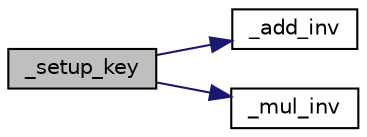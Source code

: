 digraph "_setup_key"
{
 // LATEX_PDF_SIZE
  edge [fontname="Helvetica",fontsize="10",labelfontname="Helvetica",labelfontsize="10"];
  node [fontname="Helvetica",fontsize="10",shape=record];
  rankdir="LR";
  Node15 [label="_setup_key",height=0.2,width=0.4,color="black", fillcolor="grey75", style="filled", fontcolor="black",tooltip=" "];
  Node15 -> Node16 [color="midnightblue",fontsize="10",style="solid",fontname="Helvetica"];
  Node16 [label="_add_inv",height=0.2,width=0.4,color="black", fillcolor="white", style="filled",URL="$idea_8c.html#a2283ef6e27b0fb7d3263facf2a19e450",tooltip=" "];
  Node15 -> Node17 [color="midnightblue",fontsize="10",style="solid",fontname="Helvetica"];
  Node17 [label="_mul_inv",height=0.2,width=0.4,color="black", fillcolor="white", style="filled",URL="$idea_8c.html#a8a41a9e690afb81c7e094ceb74f29c89",tooltip=" "];
}
